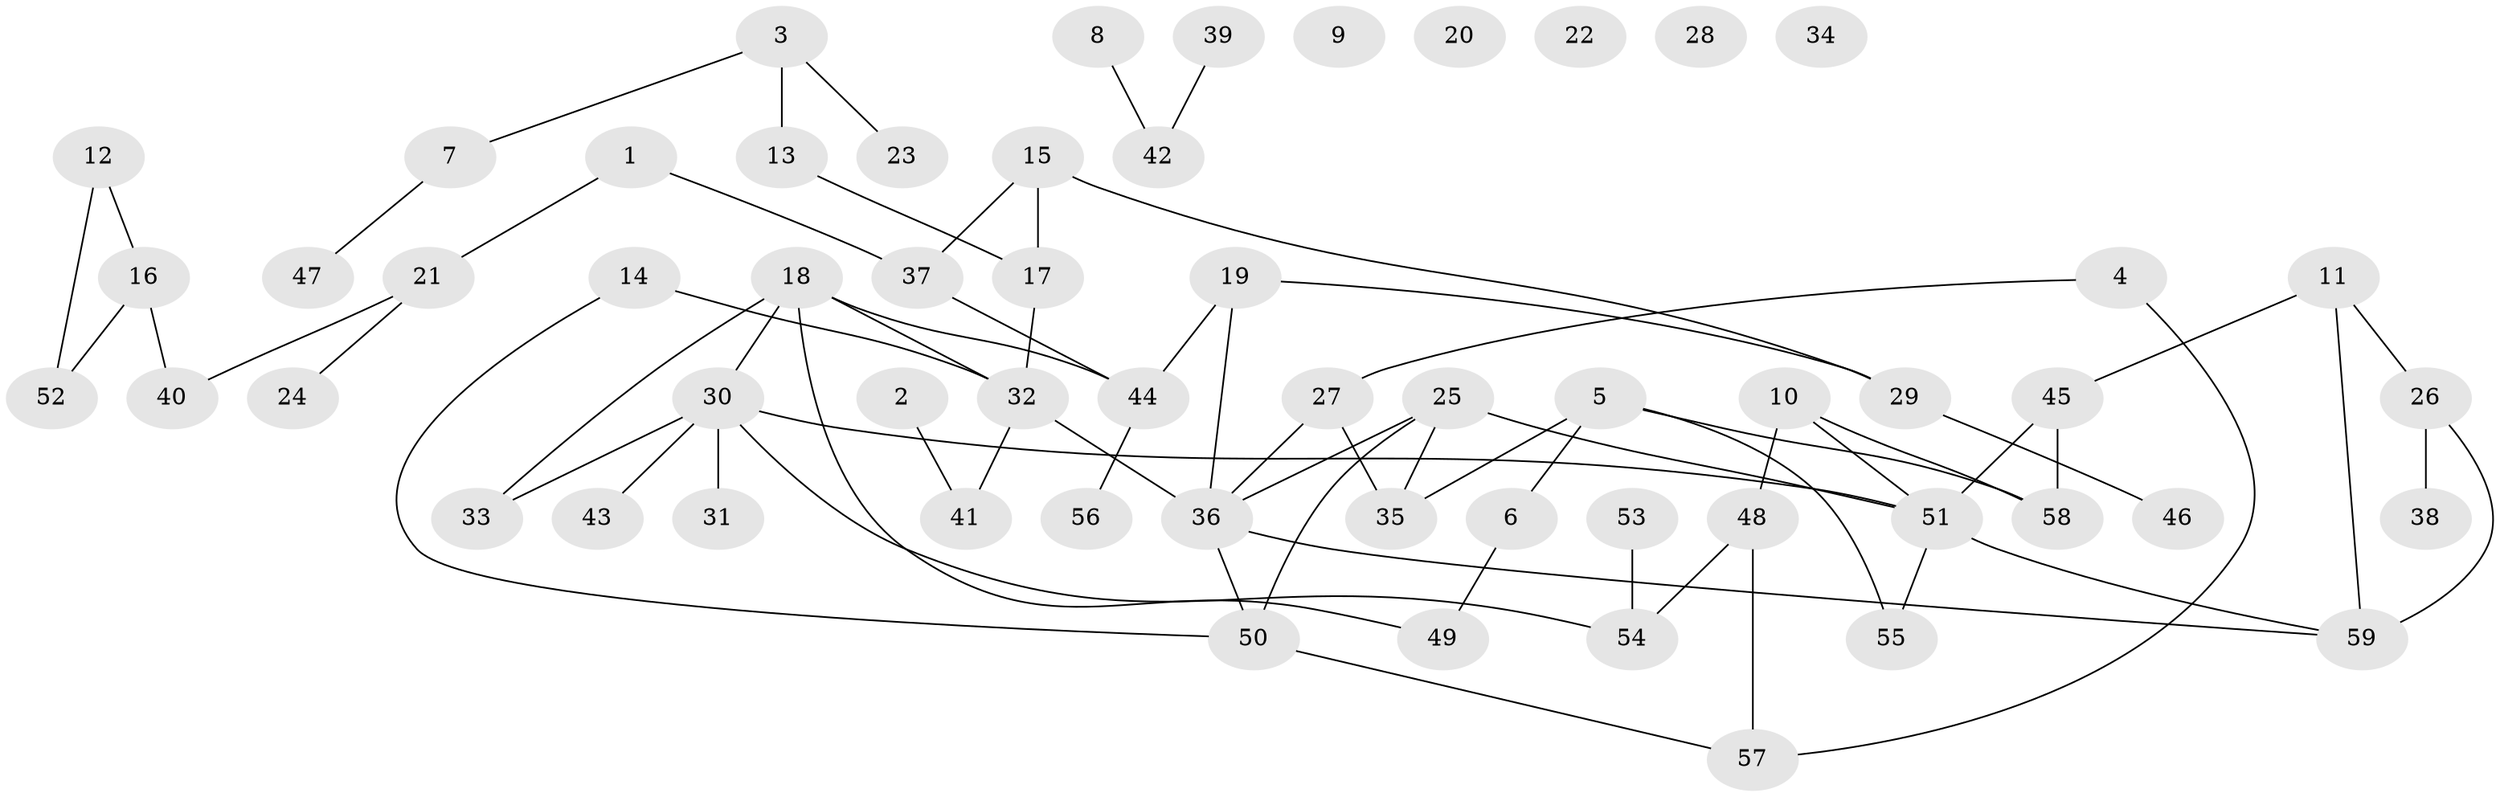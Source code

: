 // coarse degree distribution, {2: 0.2926829268292683, 1: 0.1951219512195122, 5: 0.17073170731707318, 0: 0.12195121951219512, 3: 0.17073170731707318, 6: 0.04878048780487805}
// Generated by graph-tools (version 1.1) at 2025/16/03/04/25 18:16:27]
// undirected, 59 vertices, 71 edges
graph export_dot {
graph [start="1"]
  node [color=gray90,style=filled];
  1;
  2;
  3;
  4;
  5;
  6;
  7;
  8;
  9;
  10;
  11;
  12;
  13;
  14;
  15;
  16;
  17;
  18;
  19;
  20;
  21;
  22;
  23;
  24;
  25;
  26;
  27;
  28;
  29;
  30;
  31;
  32;
  33;
  34;
  35;
  36;
  37;
  38;
  39;
  40;
  41;
  42;
  43;
  44;
  45;
  46;
  47;
  48;
  49;
  50;
  51;
  52;
  53;
  54;
  55;
  56;
  57;
  58;
  59;
  1 -- 21;
  1 -- 37;
  2 -- 41;
  3 -- 7;
  3 -- 13;
  3 -- 23;
  4 -- 27;
  4 -- 57;
  5 -- 6;
  5 -- 35;
  5 -- 55;
  5 -- 58;
  6 -- 49;
  7 -- 47;
  8 -- 42;
  10 -- 48;
  10 -- 51;
  10 -- 58;
  11 -- 26;
  11 -- 45;
  11 -- 59;
  12 -- 16;
  12 -- 52;
  13 -- 17;
  14 -- 32;
  14 -- 50;
  15 -- 17;
  15 -- 29;
  15 -- 37;
  16 -- 40;
  16 -- 52;
  17 -- 32;
  18 -- 30;
  18 -- 32;
  18 -- 33;
  18 -- 44;
  18 -- 49;
  19 -- 29;
  19 -- 36;
  19 -- 44;
  21 -- 24;
  21 -- 40;
  25 -- 35;
  25 -- 36;
  25 -- 50;
  25 -- 51;
  26 -- 38;
  26 -- 59;
  27 -- 35;
  27 -- 36;
  29 -- 46;
  30 -- 31;
  30 -- 33;
  30 -- 43;
  30 -- 51;
  30 -- 54;
  32 -- 36;
  32 -- 41;
  36 -- 50;
  36 -- 59;
  37 -- 44;
  39 -- 42;
  44 -- 56;
  45 -- 51;
  45 -- 58;
  48 -- 54;
  48 -- 57;
  50 -- 57;
  51 -- 55;
  51 -- 59;
  53 -- 54;
}
